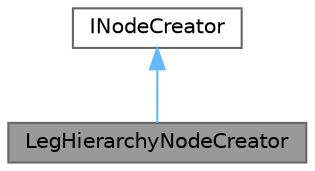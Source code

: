 digraph "LegHierarchyNodeCreator"
{
 // LATEX_PDF_SIZE
  bgcolor="transparent";
  edge [fontname=Helvetica,fontsize=10,labelfontname=Helvetica,labelfontsize=10];
  node [fontname=Helvetica,fontsize=10,shape=box,height=0.2,width=0.4];
  Node1 [id="Node000001",label="LegHierarchyNodeCreator",height=0.2,width=0.4,color="gray40", fillcolor="grey60", style="filled", fontcolor="black",tooltip="脚の階層構造を作るためのクラス．"];
  Node2 -> Node1 [id="edge1_Node000001_Node000002",dir="back",color="steelblue1",style="solid",tooltip=" "];
  Node2 [id="Node000002",label="INodeCreator",height=0.2,width=0.4,color="gray40", fillcolor="white", style="filled",URL="$class_i_node_creator.html",tooltip="ノード生成インターフェース"];
}

